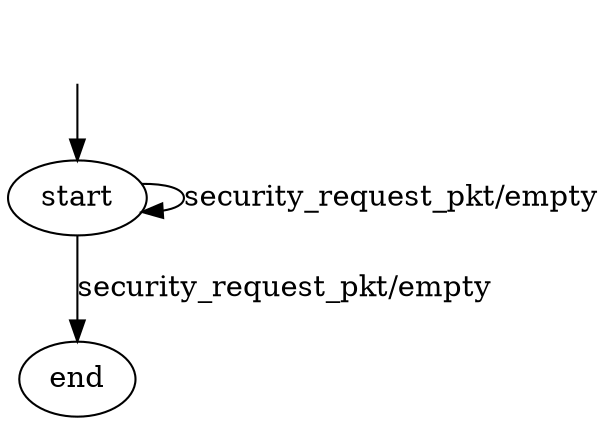 digraph test_security_pairing {
s0 [label="start"];
s1 [label="end"]
s0 -> s0  [label="security_request_pkt/empty"];
s0 -> s1  [label="security_request_pkt/empty"];
__start0 [label="", shape=none];
__start0 -> s0  [label=""];
}
